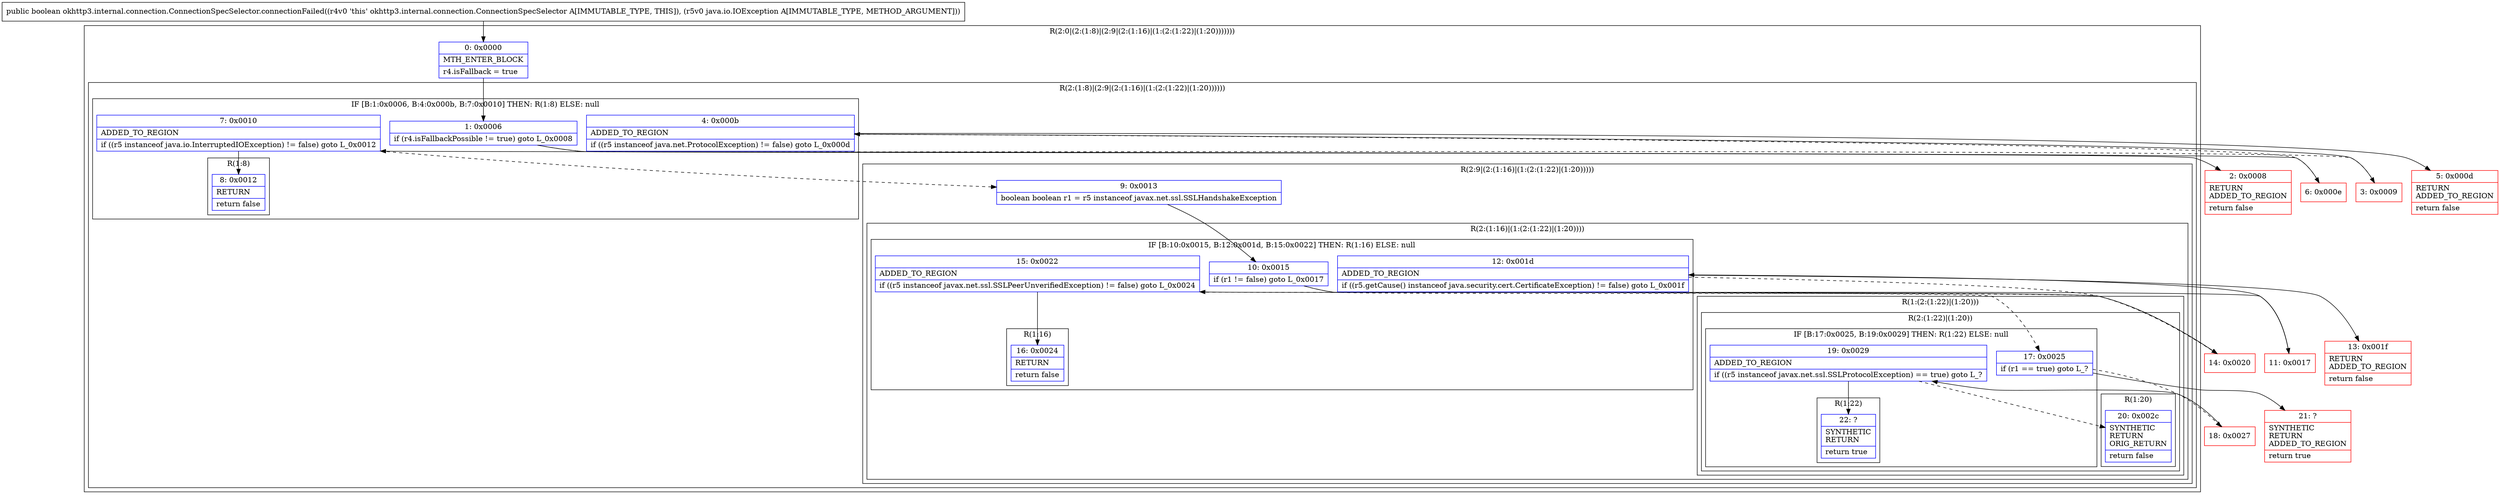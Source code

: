 digraph "CFG forokhttp3.internal.connection.ConnectionSpecSelector.connectionFailed(Ljava\/io\/IOException;)Z" {
subgraph cluster_Region_1499269347 {
label = "R(2:0|(2:(1:8)|(2:9|(2:(1:16)|(1:(2:(1:22)|(1:20)))))))";
node [shape=record,color=blue];
Node_0 [shape=record,label="{0\:\ 0x0000|MTH_ENTER_BLOCK\l|r4.isFallback = true\l}"];
subgraph cluster_Region_118524596 {
label = "R(2:(1:8)|(2:9|(2:(1:16)|(1:(2:(1:22)|(1:20))))))";
node [shape=record,color=blue];
subgraph cluster_IfRegion_530536791 {
label = "IF [B:1:0x0006, B:4:0x000b, B:7:0x0010] THEN: R(1:8) ELSE: null";
node [shape=record,color=blue];
Node_1 [shape=record,label="{1\:\ 0x0006|if (r4.isFallbackPossible != true) goto L_0x0008\l}"];
Node_4 [shape=record,label="{4\:\ 0x000b|ADDED_TO_REGION\l|if ((r5 instanceof java.net.ProtocolException) != false) goto L_0x000d\l}"];
Node_7 [shape=record,label="{7\:\ 0x0010|ADDED_TO_REGION\l|if ((r5 instanceof java.io.InterruptedIOException) != false) goto L_0x0012\l}"];
subgraph cluster_Region_1261918520 {
label = "R(1:8)";
node [shape=record,color=blue];
Node_8 [shape=record,label="{8\:\ 0x0012|RETURN\l|return false\l}"];
}
}
subgraph cluster_Region_743259512 {
label = "R(2:9|(2:(1:16)|(1:(2:(1:22)|(1:20)))))";
node [shape=record,color=blue];
Node_9 [shape=record,label="{9\:\ 0x0013|boolean boolean r1 = r5 instanceof javax.net.ssl.SSLHandshakeException\l}"];
subgraph cluster_Region_2057067181 {
label = "R(2:(1:16)|(1:(2:(1:22)|(1:20))))";
node [shape=record,color=blue];
subgraph cluster_IfRegion_1063080804 {
label = "IF [B:10:0x0015, B:12:0x001d, B:15:0x0022] THEN: R(1:16) ELSE: null";
node [shape=record,color=blue];
Node_10 [shape=record,label="{10\:\ 0x0015|if (r1 != false) goto L_0x0017\l}"];
Node_12 [shape=record,label="{12\:\ 0x001d|ADDED_TO_REGION\l|if ((r5.getCause() instanceof java.security.cert.CertificateException) != false) goto L_0x001f\l}"];
Node_15 [shape=record,label="{15\:\ 0x0022|ADDED_TO_REGION\l|if ((r5 instanceof javax.net.ssl.SSLPeerUnverifiedException) != false) goto L_0x0024\l}"];
subgraph cluster_Region_2035952224 {
label = "R(1:16)";
node [shape=record,color=blue];
Node_16 [shape=record,label="{16\:\ 0x0024|RETURN\l|return false\l}"];
}
}
subgraph cluster_Region_476746237 {
label = "R(1:(2:(1:22)|(1:20)))";
node [shape=record,color=blue];
subgraph cluster_Region_1835398609 {
label = "R(2:(1:22)|(1:20))";
node [shape=record,color=blue];
subgraph cluster_IfRegion_1061444677 {
label = "IF [B:17:0x0025, B:19:0x0029] THEN: R(1:22) ELSE: null";
node [shape=record,color=blue];
Node_17 [shape=record,label="{17\:\ 0x0025|if (r1 == true) goto L_?\l}"];
Node_19 [shape=record,label="{19\:\ 0x0029|ADDED_TO_REGION\l|if ((r5 instanceof javax.net.ssl.SSLProtocolException) == true) goto L_?\l}"];
subgraph cluster_Region_1966380002 {
label = "R(1:22)";
node [shape=record,color=blue];
Node_22 [shape=record,label="{22\:\ ?|SYNTHETIC\lRETURN\l|return true\l}"];
}
}
subgraph cluster_Region_1570090510 {
label = "R(1:20)";
node [shape=record,color=blue];
Node_20 [shape=record,label="{20\:\ 0x002c|SYNTHETIC\lRETURN\lORIG_RETURN\l|return false\l}"];
}
}
}
}
}
}
}
Node_2 [shape=record,color=red,label="{2\:\ 0x0008|RETURN\lADDED_TO_REGION\l|return false\l}"];
Node_3 [shape=record,color=red,label="{3\:\ 0x0009}"];
Node_5 [shape=record,color=red,label="{5\:\ 0x000d|RETURN\lADDED_TO_REGION\l|return false\l}"];
Node_6 [shape=record,color=red,label="{6\:\ 0x000e}"];
Node_11 [shape=record,color=red,label="{11\:\ 0x0017}"];
Node_13 [shape=record,color=red,label="{13\:\ 0x001f|RETURN\lADDED_TO_REGION\l|return false\l}"];
Node_14 [shape=record,color=red,label="{14\:\ 0x0020}"];
Node_18 [shape=record,color=red,label="{18\:\ 0x0027}"];
Node_21 [shape=record,color=red,label="{21\:\ ?|SYNTHETIC\lRETURN\lADDED_TO_REGION\l|return true\l}"];
MethodNode[shape=record,label="{public boolean okhttp3.internal.connection.ConnectionSpecSelector.connectionFailed((r4v0 'this' okhttp3.internal.connection.ConnectionSpecSelector A[IMMUTABLE_TYPE, THIS]), (r5v0 java.io.IOException A[IMMUTABLE_TYPE, METHOD_ARGUMENT])) }"];
MethodNode -> Node_0;
Node_0 -> Node_1;
Node_1 -> Node_2;
Node_1 -> Node_3[style=dashed];
Node_4 -> Node_5;
Node_4 -> Node_6[style=dashed];
Node_7 -> Node_8;
Node_7 -> Node_9[style=dashed];
Node_9 -> Node_10;
Node_10 -> Node_11;
Node_10 -> Node_14[style=dashed];
Node_12 -> Node_13;
Node_12 -> Node_14[style=dashed];
Node_15 -> Node_16;
Node_15 -> Node_17[style=dashed];
Node_17 -> Node_18[style=dashed];
Node_17 -> Node_21;
Node_19 -> Node_20[style=dashed];
Node_19 -> Node_22;
Node_3 -> Node_4;
Node_6 -> Node_7;
Node_11 -> Node_12;
Node_14 -> Node_15;
Node_18 -> Node_19;
}


